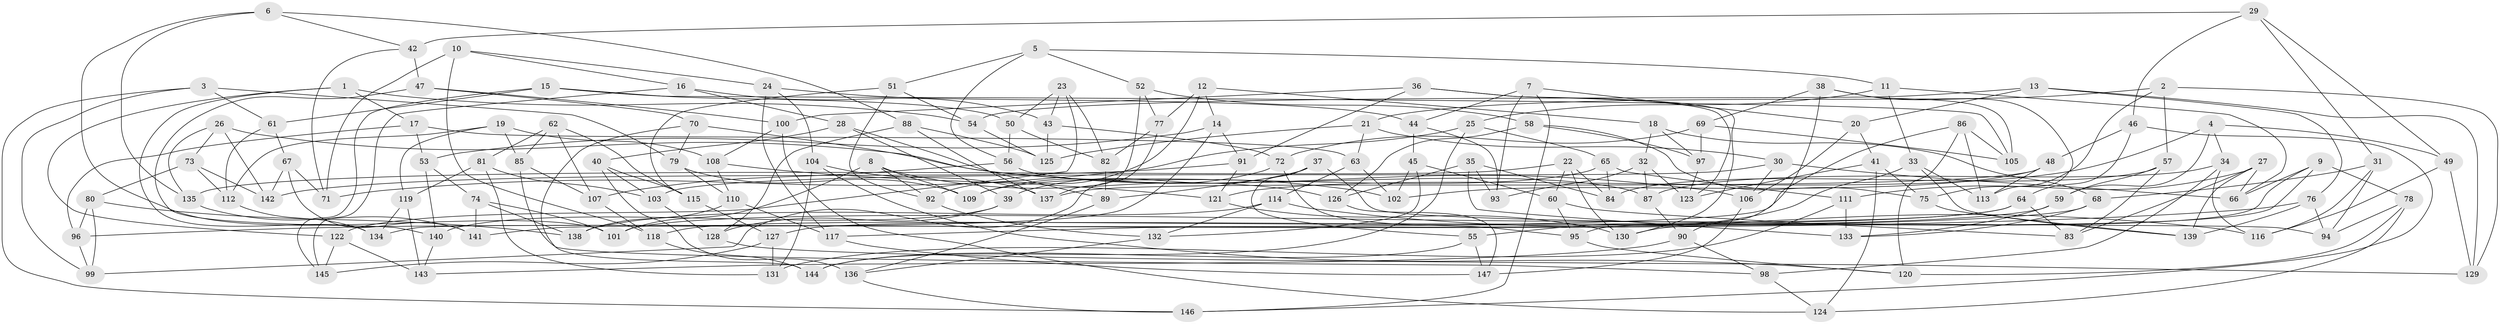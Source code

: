 // coarse degree distribution, {4: 0.6862745098039216, 7: 0.0392156862745098, 3: 0.058823529411764705, 5: 0.09803921568627451, 8: 0.049019607843137254, 10: 0.00980392156862745, 6: 0.058823529411764705}
// Generated by graph-tools (version 1.1) at 2025/03/03/04/25 22:03:21]
// undirected, 147 vertices, 294 edges
graph export_dot {
graph [start="1"]
  node [color=gray90,style=filled];
  1;
  2;
  3;
  4;
  5;
  6;
  7;
  8;
  9;
  10;
  11;
  12;
  13;
  14;
  15;
  16;
  17;
  18;
  19;
  20;
  21;
  22;
  23;
  24;
  25;
  26;
  27;
  28;
  29;
  30;
  31;
  32;
  33;
  34;
  35;
  36;
  37;
  38;
  39;
  40;
  41;
  42;
  43;
  44;
  45;
  46;
  47;
  48;
  49;
  50;
  51;
  52;
  53;
  54;
  55;
  56;
  57;
  58;
  59;
  60;
  61;
  62;
  63;
  64;
  65;
  66;
  67;
  68;
  69;
  70;
  71;
  72;
  73;
  74;
  75;
  76;
  77;
  78;
  79;
  80;
  81;
  82;
  83;
  84;
  85;
  86;
  87;
  88;
  89;
  90;
  91;
  92;
  93;
  94;
  95;
  96;
  97;
  98;
  99;
  100;
  101;
  102;
  103;
  104;
  105;
  106;
  107;
  108;
  109;
  110;
  111;
  112;
  113;
  114;
  115;
  116;
  117;
  118;
  119;
  120;
  121;
  122;
  123;
  124;
  125;
  126;
  127;
  128;
  129;
  130;
  131;
  132;
  133;
  134;
  135;
  136;
  137;
  138;
  139;
  140;
  141;
  142;
  143;
  144;
  145;
  146;
  147;
  1 -- 54;
  1 -- 122;
  1 -- 134;
  1 -- 17;
  2 -- 129;
  2 -- 21;
  2 -- 57;
  2 -- 75;
  3 -- 79;
  3 -- 61;
  3 -- 99;
  3 -- 146;
  4 -- 34;
  4 -- 49;
  4 -- 59;
  4 -- 121;
  5 -- 56;
  5 -- 52;
  5 -- 51;
  5 -- 11;
  6 -- 42;
  6 -- 101;
  6 -- 88;
  6 -- 135;
  7 -- 146;
  7 -- 20;
  7 -- 44;
  7 -- 93;
  8 -- 109;
  8 -- 92;
  8 -- 101;
  8 -- 126;
  9 -- 78;
  9 -- 66;
  9 -- 130;
  9 -- 95;
  10 -- 24;
  10 -- 118;
  10 -- 71;
  10 -- 16;
  11 -- 25;
  11 -- 33;
  11 -- 66;
  12 -- 92;
  12 -- 18;
  12 -- 14;
  12 -- 77;
  13 -- 54;
  13 -- 76;
  13 -- 129;
  13 -- 20;
  14 -- 91;
  14 -- 53;
  14 -- 141;
  15 -- 50;
  15 -- 145;
  15 -- 61;
  15 -- 105;
  16 -- 28;
  16 -- 145;
  16 -- 43;
  17 -- 63;
  17 -- 96;
  17 -- 53;
  18 -- 68;
  18 -- 97;
  18 -- 32;
  19 -- 108;
  19 -- 112;
  19 -- 85;
  19 -- 119;
  20 -- 106;
  20 -- 41;
  21 -- 125;
  21 -- 63;
  21 -- 30;
  22 -- 60;
  22 -- 135;
  22 -- 84;
  22 -- 130;
  23 -- 50;
  23 -- 43;
  23 -- 122;
  23 -- 82;
  24 -- 104;
  24 -- 117;
  24 -- 44;
  25 -- 65;
  25 -- 71;
  25 -- 144;
  26 -- 73;
  26 -- 142;
  26 -- 106;
  26 -- 135;
  27 -- 66;
  27 -- 111;
  27 -- 83;
  27 -- 139;
  28 -- 40;
  28 -- 39;
  28 -- 89;
  29 -- 42;
  29 -- 49;
  29 -- 46;
  29 -- 31;
  30 -- 103;
  30 -- 106;
  30 -- 66;
  31 -- 94;
  31 -- 116;
  31 -- 68;
  32 -- 123;
  32 -- 93;
  32 -- 87;
  33 -- 139;
  33 -- 55;
  33 -- 113;
  34 -- 87;
  34 -- 98;
  34 -- 116;
  35 -- 126;
  35 -- 133;
  35 -- 93;
  35 -- 84;
  36 -- 123;
  36 -- 91;
  36 -- 130;
  36 -- 100;
  37 -- 39;
  37 -- 89;
  37 -- 94;
  37 -- 55;
  38 -- 105;
  38 -- 69;
  38 -- 90;
  38 -- 113;
  39 -- 140;
  39 -- 128;
  40 -- 103;
  40 -- 136;
  40 -- 115;
  41 -- 124;
  41 -- 123;
  41 -- 75;
  42 -- 71;
  42 -- 47;
  43 -- 72;
  43 -- 125;
  44 -- 93;
  44 -- 45;
  45 -- 60;
  45 -- 102;
  45 -- 132;
  46 -- 64;
  46 -- 146;
  46 -- 48;
  47 -- 100;
  47 -- 140;
  47 -- 70;
  48 -- 137;
  48 -- 113;
  48 -- 102;
  49 -- 129;
  49 -- 116;
  50 -- 82;
  50 -- 56;
  51 -- 115;
  51 -- 92;
  51 -- 54;
  52 -- 58;
  52 -- 137;
  52 -- 77;
  53 -- 140;
  53 -- 74;
  54 -- 125;
  55 -- 147;
  55 -- 144;
  56 -- 87;
  56 -- 107;
  57 -- 83;
  57 -- 84;
  57 -- 59;
  58 -- 126;
  58 -- 97;
  58 -- 75;
  59 -- 133;
  59 -- 118;
  60 -- 95;
  60 -- 83;
  61 -- 67;
  61 -- 112;
  62 -- 115;
  62 -- 85;
  62 -- 81;
  62 -- 107;
  63 -- 102;
  63 -- 114;
  64 -- 101;
  64 -- 83;
  64 -- 127;
  65 -- 84;
  65 -- 109;
  65 -- 111;
  67 -- 71;
  67 -- 141;
  67 -- 142;
  68 -- 117;
  68 -- 133;
  69 -- 105;
  69 -- 97;
  69 -- 72;
  70 -- 79;
  70 -- 102;
  70 -- 144;
  72 -- 95;
  72 -- 109;
  73 -- 142;
  73 -- 112;
  73 -- 80;
  74 -- 138;
  74 -- 101;
  74 -- 141;
  75 -- 139;
  76 -- 139;
  76 -- 96;
  76 -- 94;
  77 -- 82;
  77 -- 99;
  78 -- 120;
  78 -- 94;
  78 -- 124;
  79 -- 109;
  79 -- 110;
  80 -- 99;
  80 -- 138;
  80 -- 96;
  81 -- 119;
  81 -- 103;
  81 -- 131;
  82 -- 89;
  85 -- 98;
  85 -- 107;
  86 -- 134;
  86 -- 105;
  86 -- 113;
  86 -- 120;
  87 -- 90;
  88 -- 125;
  88 -- 128;
  88 -- 137;
  89 -- 136;
  90 -- 143;
  90 -- 98;
  91 -- 121;
  91 -- 142;
  92 -- 132;
  95 -- 120;
  96 -- 99;
  97 -- 123;
  98 -- 124;
  100 -- 108;
  100 -- 124;
  103 -- 128;
  104 -- 137;
  104 -- 120;
  104 -- 131;
  106 -- 147;
  107 -- 118;
  108 -- 110;
  108 -- 121;
  110 -- 138;
  110 -- 117;
  111 -- 131;
  111 -- 133;
  112 -- 134;
  114 -- 132;
  114 -- 116;
  114 -- 138;
  115 -- 127;
  117 -- 147;
  118 -- 144;
  119 -- 143;
  119 -- 134;
  121 -- 130;
  122 -- 143;
  122 -- 145;
  126 -- 147;
  127 -- 131;
  127 -- 145;
  128 -- 129;
  132 -- 136;
  135 -- 141;
  136 -- 146;
  140 -- 143;
}
